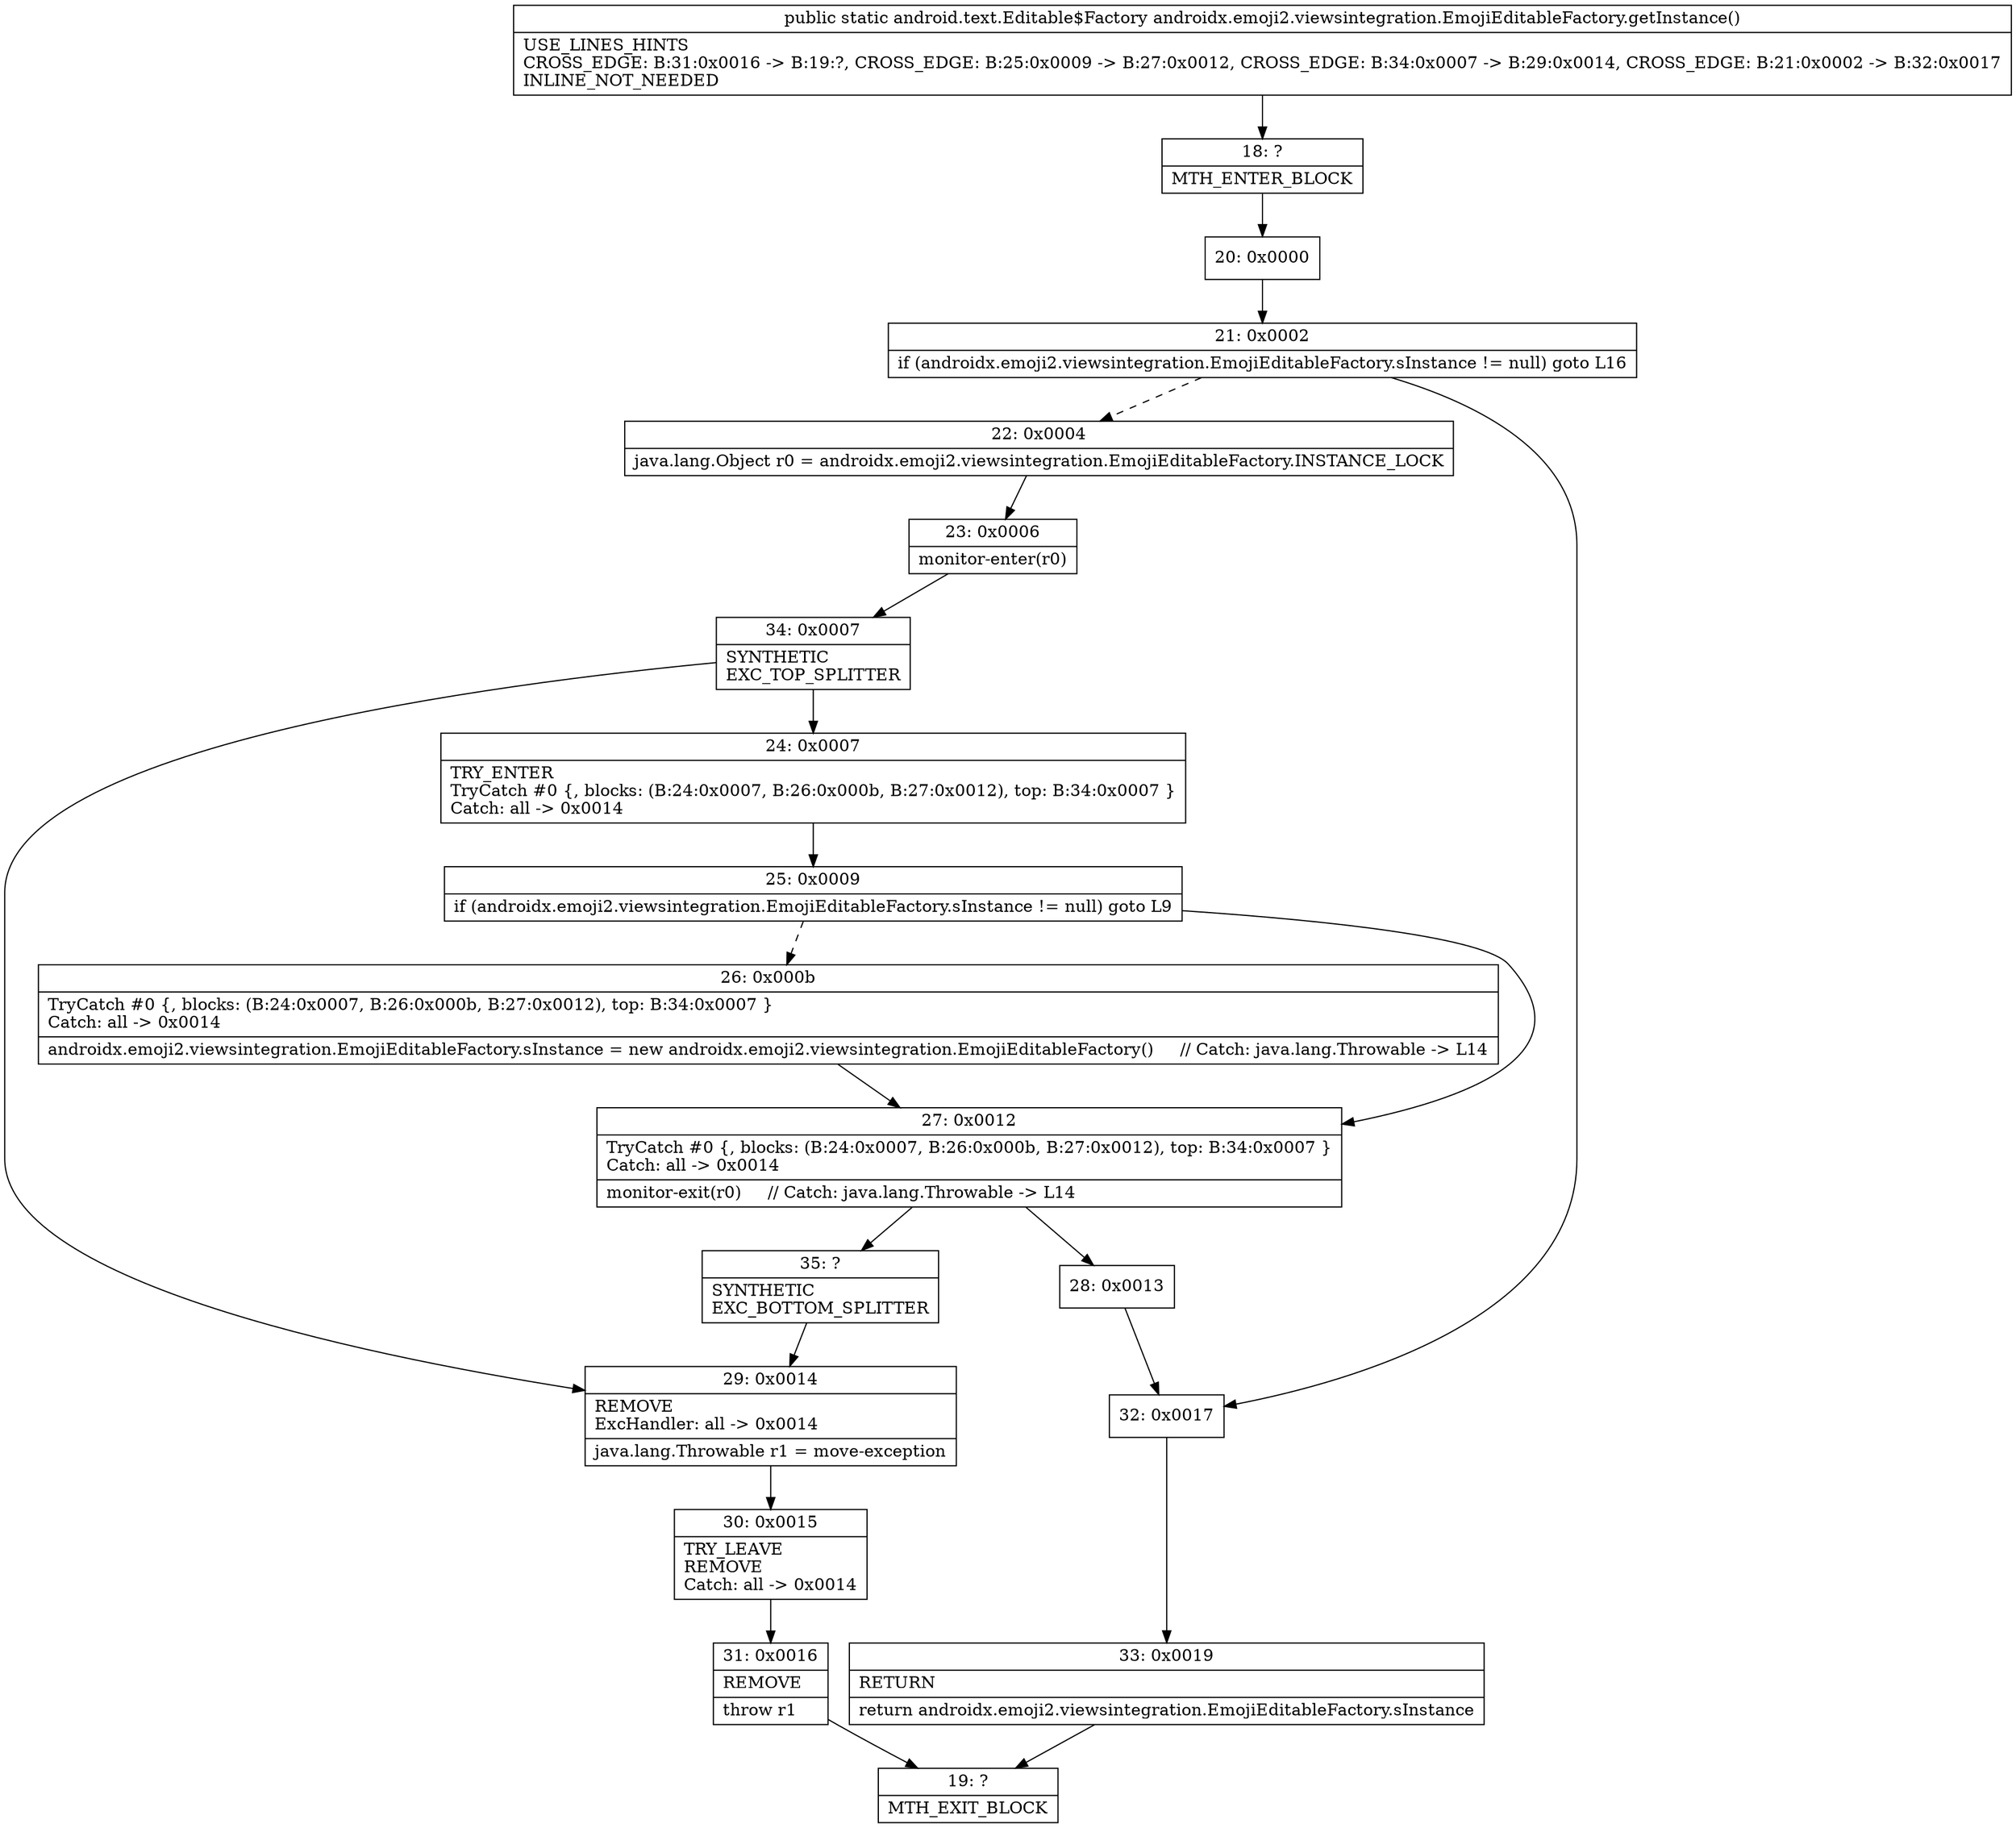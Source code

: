 digraph "CFG forandroidx.emoji2.viewsintegration.EmojiEditableFactory.getInstance()Landroid\/text\/Editable$Factory;" {
Node_18 [shape=record,label="{18\:\ ?|MTH_ENTER_BLOCK\l}"];
Node_20 [shape=record,label="{20\:\ 0x0000}"];
Node_21 [shape=record,label="{21\:\ 0x0002|if (androidx.emoji2.viewsintegration.EmojiEditableFactory.sInstance != null) goto L16\l}"];
Node_22 [shape=record,label="{22\:\ 0x0004|java.lang.Object r0 = androidx.emoji2.viewsintegration.EmojiEditableFactory.INSTANCE_LOCK\l}"];
Node_23 [shape=record,label="{23\:\ 0x0006|monitor\-enter(r0)\l}"];
Node_34 [shape=record,label="{34\:\ 0x0007|SYNTHETIC\lEXC_TOP_SPLITTER\l}"];
Node_24 [shape=record,label="{24\:\ 0x0007|TRY_ENTER\lTryCatch #0 \{, blocks: (B:24:0x0007, B:26:0x000b, B:27:0x0012), top: B:34:0x0007 \}\lCatch: all \-\> 0x0014\l}"];
Node_25 [shape=record,label="{25\:\ 0x0009|if (androidx.emoji2.viewsintegration.EmojiEditableFactory.sInstance != null) goto L9\l}"];
Node_26 [shape=record,label="{26\:\ 0x000b|TryCatch #0 \{, blocks: (B:24:0x0007, B:26:0x000b, B:27:0x0012), top: B:34:0x0007 \}\lCatch: all \-\> 0x0014\l|androidx.emoji2.viewsintegration.EmojiEditableFactory.sInstance = new androidx.emoji2.viewsintegration.EmojiEditableFactory()     \/\/ Catch: java.lang.Throwable \-\> L14\l}"];
Node_27 [shape=record,label="{27\:\ 0x0012|TryCatch #0 \{, blocks: (B:24:0x0007, B:26:0x000b, B:27:0x0012), top: B:34:0x0007 \}\lCatch: all \-\> 0x0014\l|monitor\-exit(r0)     \/\/ Catch: java.lang.Throwable \-\> L14\l}"];
Node_28 [shape=record,label="{28\:\ 0x0013}"];
Node_35 [shape=record,label="{35\:\ ?|SYNTHETIC\lEXC_BOTTOM_SPLITTER\l}"];
Node_29 [shape=record,label="{29\:\ 0x0014|REMOVE\lExcHandler: all \-\> 0x0014\l|java.lang.Throwable r1 = move\-exception\l}"];
Node_30 [shape=record,label="{30\:\ 0x0015|TRY_LEAVE\lREMOVE\lCatch: all \-\> 0x0014\l}"];
Node_31 [shape=record,label="{31\:\ 0x0016|REMOVE\l|throw r1\l}"];
Node_19 [shape=record,label="{19\:\ ?|MTH_EXIT_BLOCK\l}"];
Node_32 [shape=record,label="{32\:\ 0x0017}"];
Node_33 [shape=record,label="{33\:\ 0x0019|RETURN\l|return androidx.emoji2.viewsintegration.EmojiEditableFactory.sInstance\l}"];
MethodNode[shape=record,label="{public static android.text.Editable$Factory androidx.emoji2.viewsintegration.EmojiEditableFactory.getInstance()  | USE_LINES_HINTS\lCROSS_EDGE: B:31:0x0016 \-\> B:19:?, CROSS_EDGE: B:25:0x0009 \-\> B:27:0x0012, CROSS_EDGE: B:34:0x0007 \-\> B:29:0x0014, CROSS_EDGE: B:21:0x0002 \-\> B:32:0x0017\lINLINE_NOT_NEEDED\l}"];
MethodNode -> Node_18;Node_18 -> Node_20;
Node_20 -> Node_21;
Node_21 -> Node_22[style=dashed];
Node_21 -> Node_32;
Node_22 -> Node_23;
Node_23 -> Node_34;
Node_34 -> Node_24;
Node_34 -> Node_29;
Node_24 -> Node_25;
Node_25 -> Node_26[style=dashed];
Node_25 -> Node_27;
Node_26 -> Node_27;
Node_27 -> Node_28;
Node_27 -> Node_35;
Node_28 -> Node_32;
Node_35 -> Node_29;
Node_29 -> Node_30;
Node_30 -> Node_31;
Node_31 -> Node_19;
Node_32 -> Node_33;
Node_33 -> Node_19;
}

